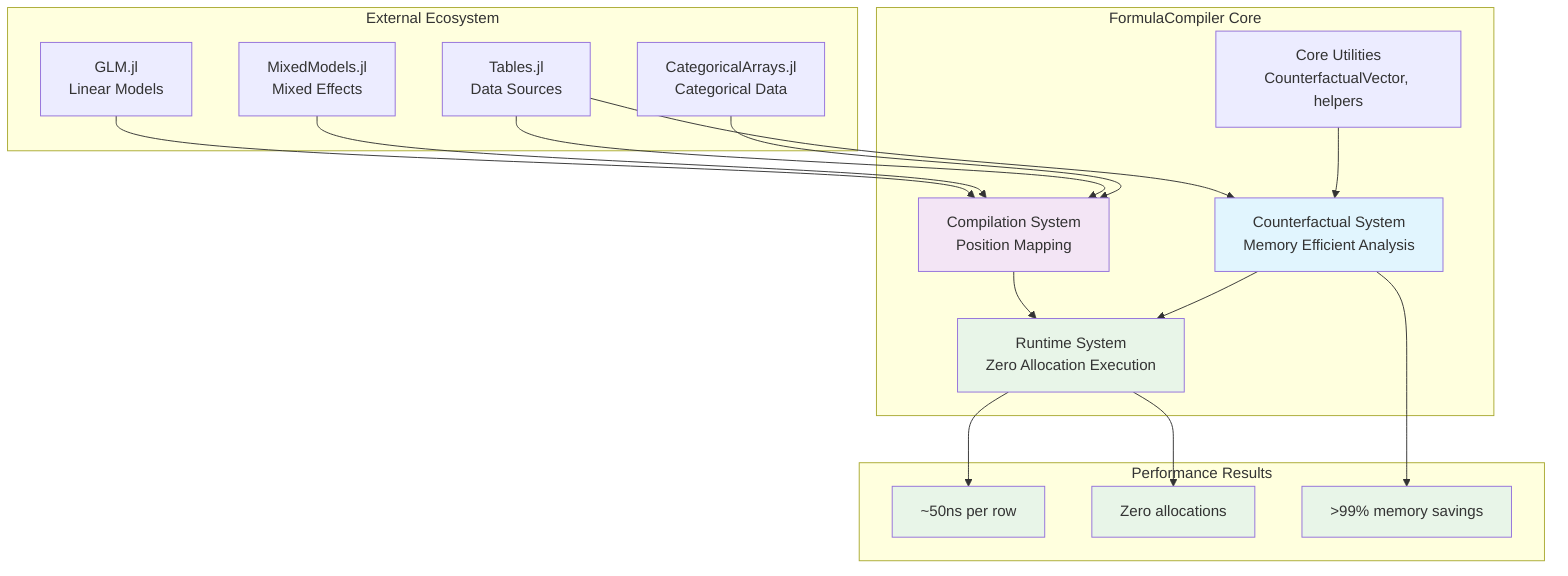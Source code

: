 graph TB
    subgraph "External Ecosystem"
        GLM["GLM.jl<br>Linear Models"]
        MM["MixedModels.jl<br>Mixed Effects"]
        Data["Tables.jl<br>Data Sources"]
        Cat["CategoricalArrays.jl<br>Categorical Data"]
    end
    
    subgraph "FormulaCompiler Core"
        Comp["Compilation System<br>Position Mapping"]
        Exec["Runtime System<br>Zero Allocation Execution"]
        Scen["Counterfactual System<br>Memory Efficient Analysis"]
        Utils["Core Utilities<br>CounterfactualVector, helpers"]
    end
    
    subgraph "Performance Results"
        Perf1["~50ns per row"]
        Perf2["Zero allocations"] 
        Perf3[">99% memory savings"]
    end
    
    GLM --> Comp
    MM --> Comp
    Data --> Comp
    Cat --> Comp
    Comp --> Exec
    Data --> Scen
    Utils --> Scen
    Scen --> Exec
    
    Exec --> Perf1
    Exec --> Perf2
    Scen --> Perf3
    
    style Comp fill:#f3e5f5
    style Exec fill:#e8f5e8  
    style Scen fill:#e1f5fe
    style Perf1 fill:#e8f5e8
    style Perf2 fill:#e8f5e8
    style Perf3 fill:#e8f5e8